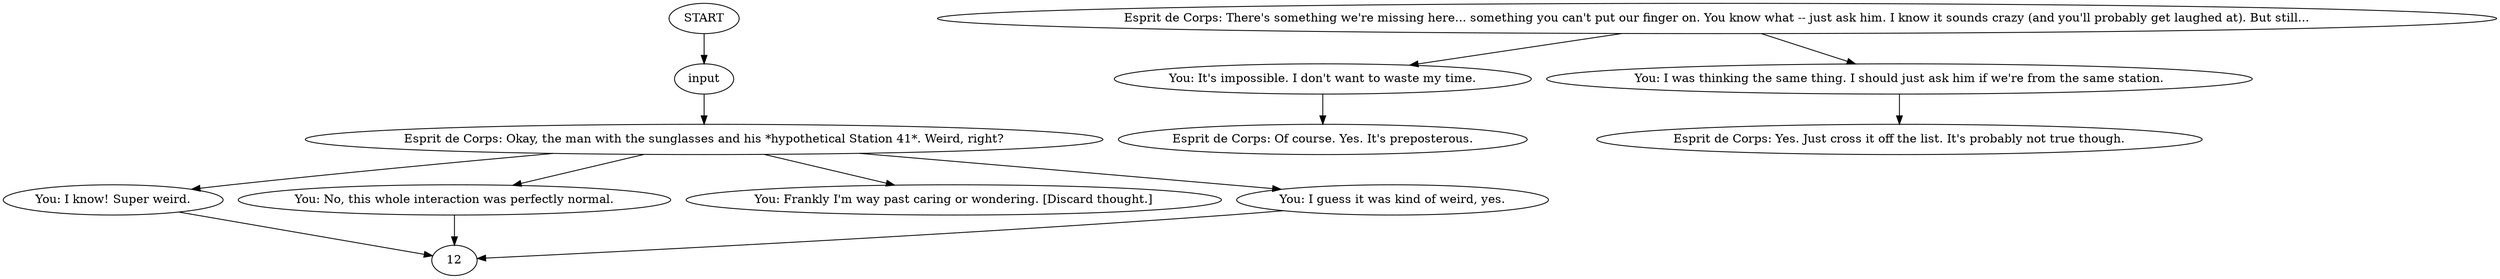 # WHIRLING F1 ORB / vicquemare esprit afterthought
# What a hell... *are* we from the same station?
# ==================================================
digraph G {
	  0 [label="START"];
	  1 [label="input"];
	  2 [label="You: I know! Super weird."];
	  3 [label="You: No, this whole interaction was perfectly normal."];
	  4 [label="You: It's impossible. I don't want to waste my time."];
	  5 [label="You: Frankly I'm way past caring or wondering. [Discard thought.]"];
	  6 [label="Esprit de Corps: Yes. Just cross it off the list. It's probably not true though."];
	  7 [label="You: I guess it was kind of weird, yes."];
	  8 [label="You: I was thinking the same thing. I should just ask him if we're from the same station."];
	  9 [label="Esprit de Corps: Of course. Yes. It's preposterous."];
	  10 [label="Esprit de Corps: Okay, the man with the sunglasses and his *hypothetical Station 41*. Weird, right?"];
	  11 [label="Esprit de Corps: There's something we're missing here... something you can't put our finger on. You know what -- just ask him. I know it sounds crazy (and you'll probably get laughed at). But still..."];
	  0 -> 1
	  1 -> 10
	  2 -> 12
	  3 -> 12
	  4 -> 9
	  7 -> 12
	  8 -> 6
	  10 -> 2
	  10 -> 3
	  10 -> 5
	  10 -> 7
	  11 -> 8
	  11 -> 4
}

